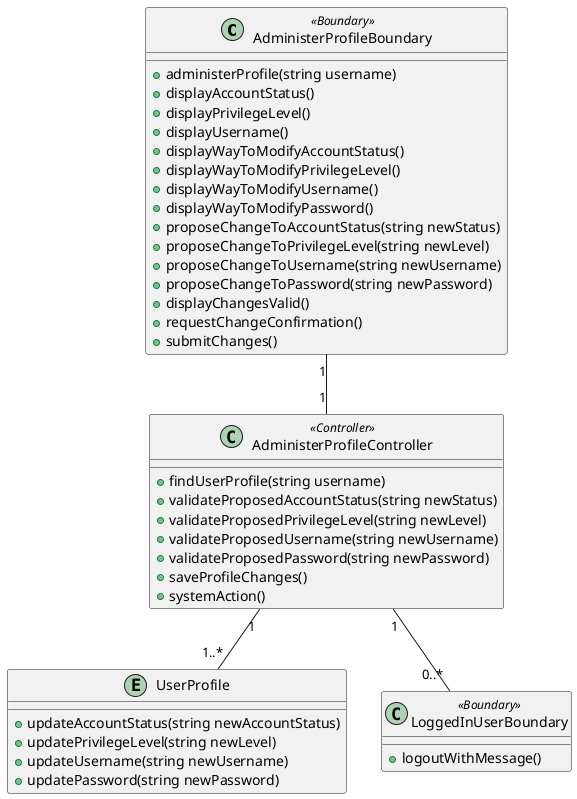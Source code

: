 @startuml

class AdministerProfileBoundary <<Boundary>> {
    + administerProfile(string username)
    + displayAccountStatus()
    + displayPrivilegeLevel()
    + displayUsername()
    + displayWayToModifyAccountStatus()
    + displayWayToModifyPrivilegeLevel()
    + displayWayToModifyUsername()
    + displayWayToModifyPassword()
    + proposeChangeToAccountStatus(string newStatus)
    + proposeChangeToPrivilegeLevel(string newLevel)
    + proposeChangeToUsername(string newUsername)
    + proposeChangeToPassword(string newPassword)
    + displayChangesValid()
    + requestChangeConfirmation()
    + submitChanges()
}

class AdministerProfileController <<Controller>> {
    + findUserProfile(string username)
    + validateProposedAccountStatus(string newStatus)
    + validateProposedPrivilegeLevel(string newLevel)
    + validateProposedUsername(string newUsername)
    + validateProposedPassword(string newPassword)
    + saveProfileChanges()
    + systemAction()
}

entity UserProfile {
    + updateAccountStatus(string newAccountStatus)
    + updatePrivilegeLevel(string newLevel)
    + updateUsername(string newUsername)
    + updatePassword(string newPassword)
}

class LoggedInUserBoundary <<Boundary>> {
    + logoutWithMessage()
}

AdministerProfileBoundary "1" -- "1" AdministerProfileController
AdministerProfileController "1" -- "1..*" UserProfile
AdministerProfileController "1" -- "0..*" LoggedInUserBoundary

@enduml